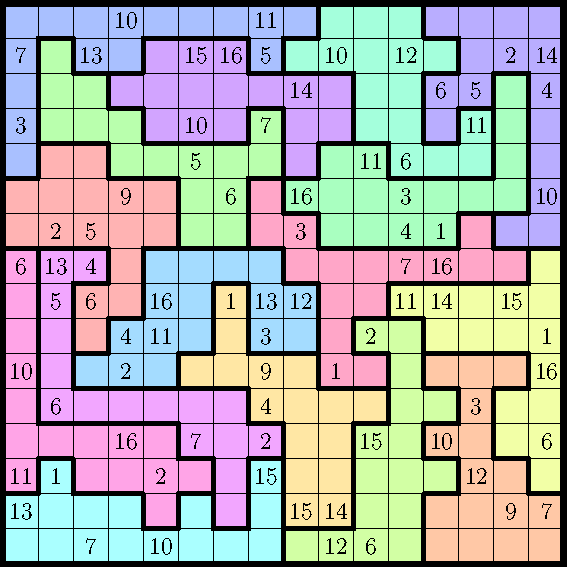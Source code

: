 int[] f={00,13,11,00,00,10,00,00,06,00,00,00,03,00,07,00,00,00,01,00,06,00,00,05,13,02,00,00,00,00,00,00,07,00,00,00,00,00,00,06,04,05,00,00,00,00,13,00,00,00,00,16,00,02,04,00,00,00,09,00,00,00,00,10,10,00,02,00,00,00,11,16,00,00,00,00,00,00,00,00,00,00,00,07,00,00,00,00,00,00,00,05,10,00,15,00,00,00,00,00,00,00,00,01,00,00,06,00,00,00,16,00,00,00,15,02,04,09,03,13,00,00,00,00,07,00,05,11,00,15,00,00,00,00,00,12,00,03,16,00,00,14,00,00,12,14,00,00,00,01,00,00,00,00,00,00,00,00,10,00,06,00,00,15,00,00,02,00,00,00,00,11,00,00,00,00,00,00,00,00,00,00,00,11,07,04,03,06,00,00,12,00,00,00,00,10,00,00,00,14,16,01,00,00,00,06,00,00,00,00,12,00,03,00,00,00,00,00,00,00,11,05,00,00,00,09,00,00,00,00,00,15,00,00,00,00,00,00,02,00,00,07,00,06,00,16,01,00,00,00,10,00,00,04,14,00};
size(10cm);
int N = 16;
path cell = box((0,0),(1,1));
int block=0;
real pastell=4;
real r;
real g;
real b;
r=(1/pastell+1)*(pastell+sin(2*pi*0/16));
g=(1/pastell+1)*(pastell+sin(2*pi/3+2*pi*0/16));
b=(1/pastell+1)*(pastell+sin(4*pi/3+2*pi*0/16));
fill(shift(floor((129-1)/16), (129-1)%16)*cell, rgb(r,g,b));
fill(shift(floor((145-1)/16), (145-1)%16)*cell, rgb(r,g,b));
fill(shift(floor((161-1)/16), (161-1)%16)*cell, rgb(r,g,b));
fill(shift(floor((162-1)/16), (162-1)%16)*cell, rgb(r,g,b));
fill(shift(floor((163-1)/16), (163-1)%16)*cell, rgb(r,g,b));
fill(shift(floor((164-1)/16), (164-1)%16)*cell, rgb(r,g,b));
fill(shift(floor((167-1)/16), (167-1)%16)*cell, rgb(r,g,b));
fill(shift(floor((177-1)/16), (177-1)%16)*cell, rgb(r,g,b));
fill(shift(floor((178-1)/16), (178-1)%16)*cell, rgb(r,g,b));
fill(shift(floor((179-1)/16), (179-1)%16)*cell, rgb(r,g,b));
fill(shift(floor((180-1)/16), (180-1)%16)*cell, rgb(r,g,b));
fill(shift(floor((181-1)/16), (181-1)%16)*cell, rgb(r,g,b));
fill(shift(floor((182-1)/16), (182-1)%16)*cell, rgb(r,g,b));
fill(shift(floor((183-1)/16), (183-1)%16)*cell, rgb(r,g,b));
fill(shift(floor((195-1)/16), (195-1)%16)*cell, rgb(r,g,b));
fill(shift(floor((197-1)/16), (197-1)%16)*cell, rgb(r,g,b));
r=(1/pastell+1)*(pastell+sin(2*pi*1/16));
g=(1/pastell+1)*(pastell+sin(2*pi/3+2*pi*1/16));
b=(1/pastell+1)*(pastell+sin(4*pi/3+2*pi*1/16));
fill(shift(floor((184-1)/16), (184-1)%16)*cell, rgb(r,g,b));
fill(shift(floor((199-1)/16), (199-1)%16)*cell, rgb(r,g,b));
fill(shift(floor((200-1)/16), (200-1)%16)*cell, rgb(r,g,b));
fill(shift(floor((215-1)/16), (215-1)%16)*cell, rgb(r,g,b));
fill(shift(floor((216-1)/16), (216-1)%16)*cell, rgb(r,g,b));
fill(shift(floor((228-1)/16), (228-1)%16)*cell, rgb(r,g,b));
fill(shift(floor((229-1)/16), (229-1)%16)*cell, rgb(r,g,b));
fill(shift(floor((231-1)/16), (231-1)%16)*cell, rgb(r,g,b));
fill(shift(floor((232-1)/16), (232-1)%16)*cell, rgb(r,g,b));
fill(shift(floor((243-1)/16), (243-1)%16)*cell, rgb(r,g,b));
fill(shift(floor((244-1)/16), (244-1)%16)*cell, rgb(r,g,b));
fill(shift(floor((245-1)/16), (245-1)%16)*cell, rgb(r,g,b));
fill(shift(floor((246-1)/16), (246-1)%16)*cell, rgb(r,g,b));
fill(shift(floor((247-1)/16), (247-1)%16)*cell, rgb(r,g,b));
fill(shift(floor((248-1)/16), (248-1)%16)*cell, rgb(r,g,b));
fill(shift(floor((249-1)/16), (249-1)%16)*cell, rgb(r,g,b));
r=(1/pastell+1)*(pastell+sin(2*pi*2/16));
g=(1/pastell+1)*(pastell+sin(2*pi/3+2*pi*2/16));
b=(1/pastell+1)*(pastell+sin(4*pi/3+2*pi*2/16));
fill(shift(floor((86-1)/16), (86-1)%16)*cell, rgb(r,g,b));
fill(shift(floor((102-1)/16), (102-1)%16)*cell, rgb(r,g,b));
fill(shift(floor((103-1)/16), (103-1)%16)*cell, rgb(r,g,b));
fill(shift(floor((104-1)/16), (104-1)%16)*cell, rgb(r,g,b));
fill(shift(floor((117-1)/16), (117-1)%16)*cell, rgb(r,g,b));
fill(shift(floor((118-1)/16), (118-1)%16)*cell, rgb(r,g,b));
fill(shift(floor((130-1)/16), (130-1)%16)*cell, rgb(r,g,b));
fill(shift(floor((131-1)/16), (131-1)%16)*cell, rgb(r,g,b));
fill(shift(floor((132-1)/16), (132-1)%16)*cell, rgb(r,g,b));
fill(shift(floor((133-1)/16), (133-1)%16)*cell, rgb(r,g,b));
fill(shift(floor((134-1)/16), (134-1)%16)*cell, rgb(r,g,b));
fill(shift(floor((146-1)/16), (146-1)%16)*cell, rgb(r,g,b));
fill(shift(floor((147-1)/16), (147-1)%16)*cell, rgb(r,g,b));
fill(shift(floor((148-1)/16), (148-1)%16)*cell, rgb(r,g,b));
fill(shift(floor((149-1)/16), (149-1)%16)*cell, rgb(r,g,b));
fill(shift(floor((165-1)/16), (165-1)%16)*cell, rgb(r,g,b));
r=(1/pastell+1)*(pastell+sin(2*pi*3/16));
g=(1/pastell+1)*(pastell+sin(2*pi/3+2*pi*3/16));
b=(1/pastell+1)*(pastell+sin(4*pi/3+2*pi*3/16));
fill(shift(floor((193-1)/16), (193-1)%16)*cell, rgb(r,g,b));
fill(shift(floor((194-1)/16), (194-1)%16)*cell, rgb(r,g,b));
fill(shift(floor((196-1)/16), (196-1)%16)*cell, rgb(r,g,b));
fill(shift(floor((198-1)/16), (198-1)%16)*cell, rgb(r,g,b));
fill(shift(floor((209-1)/16), (209-1)%16)*cell, rgb(r,g,b));
fill(shift(floor((210-1)/16), (210-1)%16)*cell, rgb(r,g,b));
fill(shift(floor((211-1)/16), (211-1)%16)*cell, rgb(r,g,b));
fill(shift(floor((212-1)/16), (212-1)%16)*cell, rgb(r,g,b));
fill(shift(floor((213-1)/16), (213-1)%16)*cell, rgb(r,g,b));
fill(shift(floor((214-1)/16), (214-1)%16)*cell, rgb(r,g,b));
fill(shift(floor((225-1)/16), (225-1)%16)*cell, rgb(r,g,b));
fill(shift(floor((226-1)/16), (226-1)%16)*cell, rgb(r,g,b));
fill(shift(floor((227-1)/16), (227-1)%16)*cell, rgb(r,g,b));
fill(shift(floor((230-1)/16), (230-1)%16)*cell, rgb(r,g,b));
fill(shift(floor((241-1)/16), (241-1)%16)*cell, rgb(r,g,b));
fill(shift(floor((242-1)/16), (242-1)%16)*cell, rgb(r,g,b));
r=(1/pastell+1)*(pastell+sin(2*pi*4/16));
g=(1/pastell+1)*(pastell+sin(2*pi/3+2*pi*4/16));
b=(1/pastell+1)*(pastell+sin(4*pi/3+2*pi*4/16));
fill(shift(floor((10-1)/16), (10-1)%16)*cell, rgb(r,g,b));
fill(shift(floor((11-1)/16), (11-1)%16)*cell, rgb(r,g,b));
fill(shift(floor((26-1)/16), (26-1)%16)*cell, rgb(r,g,b));
fill(shift(floor((27-1)/16), (27-1)%16)*cell, rgb(r,g,b));
fill(shift(floor((28-1)/16), (28-1)%16)*cell, rgb(r,g,b));
fill(shift(floor((39-1)/16), (39-1)%16)*cell, rgb(r,g,b));
fill(shift(floor((40-1)/16), (40-1)%16)*cell, rgb(r,g,b));
fill(shift(floor((42-1)/16), (42-1)%16)*cell, rgb(r,g,b));
fill(shift(floor((43-1)/16), (43-1)%16)*cell, rgb(r,g,b));
fill(shift(floor((44-1)/16), (44-1)%16)*cell, rgb(r,g,b));
fill(shift(floor((56-1)/16), (56-1)%16)*cell, rgb(r,g,b));
fill(shift(floor((57-1)/16), (57-1)%16)*cell, rgb(r,g,b));
fill(shift(floor((58-1)/16), (58-1)%16)*cell, rgb(r,g,b));
fill(shift(floor((59-1)/16), (59-1)%16)*cell, rgb(r,g,b));
fill(shift(floor((74-1)/16), (74-1)%16)*cell, rgb(r,g,b));
fill(shift(floor((75-1)/16), (75-1)%16)*cell, rgb(r,g,b));
r=(1/pastell+1)*(pastell+sin(2*pi*5/16));
g=(1/pastell+1)*(pastell+sin(2*pi/3+2*pi*5/16));
b=(1/pastell+1)*(pastell+sin(4*pi/3+2*pi*5/16));
fill(shift(floor((122-1)/16), (122-1)%16)*cell, rgb(r,g,b));
fill(shift(floor((123-1)/16), (123-1)%16)*cell, rgb(r,g,b));
fill(shift(floor((137-1)/16), (137-1)%16)*cell, rgb(r,g,b));
fill(shift(floor((138-1)/16), (138-1)%16)*cell, rgb(r,g,b));
fill(shift(floor((150-1)/16), (150-1)%16)*cell, rgb(r,g,b));
fill(shift(floor((151-1)/16), (151-1)%16)*cell, rgb(r,g,b));
fill(shift(floor((152-1)/16), (152-1)%16)*cell, rgb(r,g,b));
fill(shift(floor((153-1)/16), (153-1)%16)*cell, rgb(r,g,b));
fill(shift(floor((166-1)/16), (166-1)%16)*cell, rgb(r,g,b));
fill(shift(floor((168-1)/16), (168-1)%16)*cell, rgb(r,g,b));
fill(shift(floor((169-1)/16), (169-1)%16)*cell, rgb(r,g,b));
fill(shift(floor((185-1)/16), (185-1)%16)*cell, rgb(r,g,b));
fill(shift(floor((201-1)/16), (201-1)%16)*cell, rgb(r,g,b));
fill(shift(floor((217-1)/16), (217-1)%16)*cell, rgb(r,g,b));
fill(shift(floor((218-1)/16), (218-1)%16)*cell, rgb(r,g,b));
fill(shift(floor((233-1)/16), (233-1)%16)*cell, rgb(r,g,b));
r=(1/pastell+1)*(pastell+sin(2*pi*6/16));
g=(1/pastell+1)*(pastell+sin(2*pi/3+2*pi*6/16));
b=(1/pastell+1)*(pastell+sin(4*pi/3+2*pi*6/16));
fill(shift(floor((3-1)/16), (3-1)%16)*cell, rgb(r,g,b));
fill(shift(floor((4-1)/16), (4-1)%16)*cell, rgb(r,g,b));
fill(shift(floor((5-1)/16), (5-1)%16)*cell, rgb(r,g,b));
fill(shift(floor((6-1)/16), (6-1)%16)*cell, rgb(r,g,b));
fill(shift(floor((7-1)/16), (7-1)%16)*cell, rgb(r,g,b));
fill(shift(floor((8-1)/16), (8-1)%16)*cell, rgb(r,g,b));
fill(shift(floor((9-1)/16), (9-1)%16)*cell, rgb(r,g,b));
fill(shift(floor((20-1)/16), (20-1)%16)*cell, rgb(r,g,b));
fill(shift(floor((35-1)/16), (35-1)%16)*cell, rgb(r,g,b));
fill(shift(floor((36-1)/16), (36-1)%16)*cell, rgb(r,g,b));
fill(shift(floor((51-1)/16), (51-1)%16)*cell, rgb(r,g,b));
fill(shift(floor((52-1)/16), (52-1)%16)*cell, rgb(r,g,b));
fill(shift(floor((66-1)/16), (66-1)%16)*cell, rgb(r,g,b));
fill(shift(floor((67-1)/16), (67-1)%16)*cell, rgb(r,g,b));
fill(shift(floor((68-1)/16), (68-1)%16)*cell, rgb(r,g,b));
fill(shift(floor((83-1)/16), (83-1)%16)*cell, rgb(r,g,b));
r=(1/pastell+1)*(pastell+sin(2*pi*7/16));
g=(1/pastell+1)*(pastell+sin(2*pi/3+2*pi*7/16));
b=(1/pastell+1)*(pastell+sin(4*pi/3+2*pi*7/16));
fill(shift(floor((21-1)/16), (21-1)%16)*cell, rgb(r,g,b));
fill(shift(floor((22-1)/16), (22-1)%16)*cell, rgb(r,g,b));
fill(shift(floor((23-1)/16), (23-1)%16)*cell, rgb(r,g,b));
fill(shift(floor((24-1)/16), (24-1)%16)*cell, rgb(r,g,b));
fill(shift(floor((25-1)/16), (25-1)%16)*cell, rgb(r,g,b));
fill(shift(floor((37-1)/16), (37-1)%16)*cell, rgb(r,g,b));
fill(shift(floor((41-1)/16), (41-1)%16)*cell, rgb(r,g,b));
fill(shift(floor((53-1)/16), (53-1)%16)*cell, rgb(r,g,b));
fill(shift(floor((69-1)/16), (69-1)%16)*cell, rgb(r,g,b));
fill(shift(floor((84-1)/16), (84-1)%16)*cell, rgb(r,g,b));
fill(shift(floor((85-1)/16), (85-1)%16)*cell, rgb(r,g,b));
fill(shift(floor((98-1)/16), (98-1)%16)*cell, rgb(r,g,b));
fill(shift(floor((99-1)/16), (99-1)%16)*cell, rgb(r,g,b));
fill(shift(floor((100-1)/16), (100-1)%16)*cell, rgb(r,g,b));
fill(shift(floor((101-1)/16), (101-1)%16)*cell, rgb(r,g,b));
fill(shift(floor((116-1)/16), (116-1)%16)*cell, rgb(r,g,b));
r=(1/pastell+1)*(pastell+sin(2*pi*8/16));
g=(1/pastell+1)*(pastell+sin(2*pi/3+2*pi*8/16));
b=(1/pastell+1)*(pastell+sin(4*pi/3+2*pi*8/16));
fill(shift(floor((62-1)/16), (62-1)%16)*cell, rgb(r,g,b));
fill(shift(floor((77-1)/16), (77-1)%16)*cell, rgb(r,g,b));
fill(shift(floor((78-1)/16), (78-1)%16)*cell, rgb(r,g,b));
fill(shift(floor((79-1)/16), (79-1)%16)*cell, rgb(r,g,b));
fill(shift(floor((93-1)/16), (93-1)%16)*cell, rgb(r,g,b));
fill(shift(floor((94-1)/16), (94-1)%16)*cell, rgb(r,g,b));
fill(shift(floor((95-1)/16), (95-1)%16)*cell, rgb(r,g,b));
fill(shift(floor((109-1)/16), (109-1)%16)*cell, rgb(r,g,b));
fill(shift(floor((110-1)/16), (110-1)%16)*cell, rgb(r,g,b));
fill(shift(floor((111-1)/16), (111-1)%16)*cell, rgb(r,g,b));
fill(shift(floor((126-1)/16), (126-1)%16)*cell, rgb(r,g,b));
fill(shift(floor((140-1)/16), (140-1)%16)*cell, rgb(r,g,b));
fill(shift(floor((141-1)/16), (141-1)%16)*cell, rgb(r,g,b));
fill(shift(floor((142-1)/16), (142-1)%16)*cell, rgb(r,g,b));
fill(shift(floor((157-1)/16), (157-1)%16)*cell, rgb(r,g,b));
fill(shift(floor((158-1)/16), (158-1)%16)*cell, rgb(r,g,b));
r=(1/pastell+1)*(pastell+sin(2*pi*9/16));
g=(1/pastell+1)*(pastell+sin(2*pi/3+2*pi*9/16));
b=(1/pastell+1)*(pastell+sin(4*pi/3+2*pi*9/16));
fill(shift(floor((205-1)/16), (205-1)%16)*cell, rgb(r,g,b));
fill(shift(floor((206-1)/16), (206-1)%16)*cell, rgb(r,g,b));
fill(shift(floor((208-1)/16), (208-1)%16)*cell, rgb(r,g,b));
fill(shift(floor((222-1)/16), (222-1)%16)*cell, rgb(r,g,b));
fill(shift(floor((223-1)/16), (223-1)%16)*cell, rgb(r,g,b));
fill(shift(floor((224-1)/16), (224-1)%16)*cell, rgb(r,g,b));
fill(shift(floor((234-1)/16), (234-1)%16)*cell, rgb(r,g,b));
fill(shift(floor((239-1)/16), (239-1)%16)*cell, rgb(r,g,b));
fill(shift(floor((240-1)/16), (240-1)%16)*cell, rgb(r,g,b));
fill(shift(floor((250-1)/16), (250-1)%16)*cell, rgb(r,g,b));
fill(shift(floor((251-1)/16), (251-1)%16)*cell, rgb(r,g,b));
fill(shift(floor((252-1)/16), (252-1)%16)*cell, rgb(r,g,b));
fill(shift(floor((253-1)/16), (253-1)%16)*cell, rgb(r,g,b));
fill(shift(floor((254-1)/16), (254-1)%16)*cell, rgb(r,g,b));
fill(shift(floor((255-1)/16), (255-1)%16)*cell, rgb(r,g,b));
fill(shift(floor((256-1)/16), (256-1)%16)*cell, rgb(r,g,b));
r=(1/pastell+1)*(pastell+sin(2*pi*10/16));
g=(1/pastell+1)*(pastell+sin(2*pi/3+2*pi*10/16));
b=(1/pastell+1)*(pastell+sin(4*pi/3+2*pi*10/16));
fill(shift(floor((12-1)/16), (12-1)%16)*cell, rgb(r,g,b));
fill(shift(floor((13-1)/16), (13-1)%16)*cell, rgb(r,g,b));
fill(shift(floor((14-1)/16), (14-1)%16)*cell, rgb(r,g,b));
fill(shift(floor((15-1)/16), (15-1)%16)*cell, rgb(r,g,b));
fill(shift(floor((16-1)/16), (16-1)%16)*cell, rgb(r,g,b));
fill(shift(floor((32-1)/16), (32-1)%16)*cell, rgb(r,g,b));
fill(shift(floor((47-1)/16), (47-1)%16)*cell, rgb(r,g,b));
fill(shift(floor((48-1)/16), (48-1)%16)*cell, rgb(r,g,b));
fill(shift(floor((63-1)/16), (63-1)%16)*cell, rgb(r,g,b));
fill(shift(floor((64-1)/16), (64-1)%16)*cell, rgb(r,g,b));
fill(shift(floor((80-1)/16), (80-1)%16)*cell, rgb(r,g,b));
fill(shift(floor((96-1)/16), (96-1)%16)*cell, rgb(r,g,b));
fill(shift(floor((112-1)/16), (112-1)%16)*cell, rgb(r,g,b));
fill(shift(floor((127-1)/16), (127-1)%16)*cell, rgb(r,g,b));
fill(shift(floor((128-1)/16), (128-1)%16)*cell, rgb(r,g,b));
fill(shift(floor((144-1)/16), (144-1)%16)*cell, rgb(r,g,b));
r=(1/pastell+1)*(pastell+sin(2*pi*11/16));
g=(1/pastell+1)*(pastell+sin(2*pi/3+2*pi*11/16));
b=(1/pastell+1)*(pastell+sin(4*pi/3+2*pi*11/16));
fill(shift(floor((38-1)/16), (38-1)%16)*cell, rgb(r,g,b));
fill(shift(floor((54-1)/16), (54-1)%16)*cell, rgb(r,g,b));
fill(shift(floor((55-1)/16), (55-1)%16)*cell, rgb(r,g,b));
fill(shift(floor((70-1)/16), (70-1)%16)*cell, rgb(r,g,b));
fill(shift(floor((71-1)/16), (71-1)%16)*cell, rgb(r,g,b));
fill(shift(floor((72-1)/16), (72-1)%16)*cell, rgb(r,g,b));
fill(shift(floor((73-1)/16), (73-1)%16)*cell, rgb(r,g,b));
fill(shift(floor((87-1)/16), (87-1)%16)*cell, rgb(r,g,b));
fill(shift(floor((88-1)/16), (88-1)%16)*cell, rgb(r,g,b));
fill(shift(floor((89-1)/16), (89-1)%16)*cell, rgb(r,g,b));
fill(shift(floor((105-1)/16), (105-1)%16)*cell, rgb(r,g,b));
fill(shift(floor((119-1)/16), (119-1)%16)*cell, rgb(r,g,b));
fill(shift(floor((120-1)/16), (120-1)%16)*cell, rgb(r,g,b));
fill(shift(floor((121-1)/16), (121-1)%16)*cell, rgb(r,g,b));
fill(shift(floor((135-1)/16), (135-1)%16)*cell, rgb(r,g,b));
fill(shift(floor((136-1)/16), (136-1)%16)*cell, rgb(r,g,b));
r=(1/pastell+1)*(pastell+sin(2*pi*12/16));
g=(1/pastell+1)*(pastell+sin(2*pi/3+2*pi*12/16));
b=(1/pastell+1)*(pastell+sin(4*pi/3+2*pi*12/16));
fill(shift(floor((1-1)/16), (1-1)%16)*cell, rgb(r,g,b));
fill(shift(floor((2-1)/16), (2-1)%16)*cell, rgb(r,g,b));
fill(shift(floor((17-1)/16), (17-1)%16)*cell, rgb(r,g,b));
fill(shift(floor((18-1)/16), (18-1)%16)*cell, rgb(r,g,b));
fill(shift(floor((19-1)/16), (19-1)%16)*cell, rgb(r,g,b));
fill(shift(floor((33-1)/16), (33-1)%16)*cell, rgb(r,g,b));
fill(shift(floor((34-1)/16), (34-1)%16)*cell, rgb(r,g,b));
fill(shift(floor((49-1)/16), (49-1)%16)*cell, rgb(r,g,b));
fill(shift(floor((50-1)/16), (50-1)%16)*cell, rgb(r,g,b));
fill(shift(floor((65-1)/16), (65-1)%16)*cell, rgb(r,g,b));
fill(shift(floor((81-1)/16), (81-1)%16)*cell, rgb(r,g,b));
fill(shift(floor((82-1)/16), (82-1)%16)*cell, rgb(r,g,b));
fill(shift(floor((97-1)/16), (97-1)%16)*cell, rgb(r,g,b));
fill(shift(floor((113-1)/16), (113-1)%16)*cell, rgb(r,g,b));
fill(shift(floor((114-1)/16), (114-1)%16)*cell, rgb(r,g,b));
fill(shift(floor((115-1)/16), (115-1)%16)*cell, rgb(r,g,b));
r=(1/pastell+1)*(pastell+sin(2*pi*13/16));
g=(1/pastell+1)*(pastell+sin(2*pi/3+2*pi*13/16));
b=(1/pastell+1)*(pastell+sin(4*pi/3+2*pi*13/16));
fill(shift(floor((143-1)/16), (143-1)%16)*cell, rgb(r,g,b));
fill(shift(floor((159-1)/16), (159-1)%16)*cell, rgb(r,g,b));
fill(shift(floor((160-1)/16), (160-1)%16)*cell, rgb(r,g,b));
fill(shift(floor((173-1)/16), (173-1)%16)*cell, rgb(r,g,b));
fill(shift(floor((174-1)/16), (174-1)%16)*cell, rgb(r,g,b));
fill(shift(floor((175-1)/16), (175-1)%16)*cell, rgb(r,g,b));
fill(shift(floor((176-1)/16), (176-1)%16)*cell, rgb(r,g,b));
fill(shift(floor((188-1)/16), (188-1)%16)*cell, rgb(r,g,b));
fill(shift(floor((189-1)/16), (189-1)%16)*cell, rgb(r,g,b));
fill(shift(floor((190-1)/16), (190-1)%16)*cell, rgb(r,g,b));
fill(shift(floor((191-1)/16), (191-1)%16)*cell, rgb(r,g,b));
fill(shift(floor((192-1)/16), (192-1)%16)*cell, rgb(r,g,b));
fill(shift(floor((204-1)/16), (204-1)%16)*cell, rgb(r,g,b));
fill(shift(floor((207-1)/16), (207-1)%16)*cell, rgb(r,g,b));
fill(shift(floor((220-1)/16), (220-1)%16)*cell, rgb(r,g,b));
fill(shift(floor((221-1)/16), (221-1)%16)*cell, rgb(r,g,b));
r=(1/pastell+1)*(pastell+sin(2*pi*14/16));
g=(1/pastell+1)*(pastell+sin(2*pi/3+2*pi*14/16));
b=(1/pastell+1)*(pastell+sin(4*pi/3+2*pi*14/16));
fill(shift(floor((139-1)/16), (139-1)%16)*cell, rgb(r,g,b));
fill(shift(floor((154-1)/16), (154-1)%16)*cell, rgb(r,g,b));
fill(shift(floor((155-1)/16), (155-1)%16)*cell, rgb(r,g,b));
fill(shift(floor((156-1)/16), (156-1)%16)*cell, rgb(r,g,b));
fill(shift(floor((170-1)/16), (170-1)%16)*cell, rgb(r,g,b));
fill(shift(floor((171-1)/16), (171-1)%16)*cell, rgb(r,g,b));
fill(shift(floor((172-1)/16), (172-1)%16)*cell, rgb(r,g,b));
fill(shift(floor((186-1)/16), (186-1)%16)*cell, rgb(r,g,b));
fill(shift(floor((187-1)/16), (187-1)%16)*cell, rgb(r,g,b));
fill(shift(floor((202-1)/16), (202-1)%16)*cell, rgb(r,g,b));
fill(shift(floor((203-1)/16), (203-1)%16)*cell, rgb(r,g,b));
fill(shift(floor((219-1)/16), (219-1)%16)*cell, rgb(r,g,b));
fill(shift(floor((235-1)/16), (235-1)%16)*cell, rgb(r,g,b));
fill(shift(floor((236-1)/16), (236-1)%16)*cell, rgb(r,g,b));
fill(shift(floor((237-1)/16), (237-1)%16)*cell, rgb(r,g,b));
fill(shift(floor((238-1)/16), (238-1)%16)*cell, rgb(r,g,b));
r=(1/pastell+1)*(pastell+sin(2*pi*15/16));
g=(1/pastell+1)*(pastell+sin(2*pi/3+2*pi*15/16));
b=(1/pastell+1)*(pastell+sin(4*pi/3+2*pi*15/16));
fill(shift(floor((29-1)/16), (29-1)%16)*cell, rgb(r,g,b));
fill(shift(floor((30-1)/16), (30-1)%16)*cell, rgb(r,g,b));
fill(shift(floor((31-1)/16), (31-1)%16)*cell, rgb(r,g,b));
fill(shift(floor((45-1)/16), (45-1)%16)*cell, rgb(r,g,b));
fill(shift(floor((46-1)/16), (46-1)%16)*cell, rgb(r,g,b));
fill(shift(floor((60-1)/16), (60-1)%16)*cell, rgb(r,g,b));
fill(shift(floor((61-1)/16), (61-1)%16)*cell, rgb(r,g,b));
fill(shift(floor((76-1)/16), (76-1)%16)*cell, rgb(r,g,b));
fill(shift(floor((90-1)/16), (90-1)%16)*cell, rgb(r,g,b));
fill(shift(floor((91-1)/16), (91-1)%16)*cell, rgb(r,g,b));
fill(shift(floor((92-1)/16), (92-1)%16)*cell, rgb(r,g,b));
fill(shift(floor((106-1)/16), (106-1)%16)*cell, rgb(r,g,b));
fill(shift(floor((107-1)/16), (107-1)%16)*cell, rgb(r,g,b));
fill(shift(floor((108-1)/16), (108-1)%16)*cell, rgb(r,g,b));
fill(shift(floor((124-1)/16), (124-1)%16)*cell, rgb(r,g,b));
fill(shift(floor((125-1)/16), (125-1)%16)*cell, rgb(r,g,b));
draw((0,0) -- (N,0), black+linewidth(3pt));
draw((N,0) -- (N,N), black+linewidth(3pt));
draw((N,N) -- (0,N), black+linewidth(3pt));
draw((0,N) -- (0,0), black+linewidth(3pt));
real[] B={5.000000e-01,2.000000e+00, 1.000000e+00,2.500000e+00, 1.000000e+00,4.500000e+00, 1.000000e+00,5.500000e+00, 1.000000e+00,6.500000e+00, 1.000000e+00,7.500000e+00, 5.000000e-01,9.000000e+00, 1.000000e+00,8.500000e+00, 5.000000e-01,1.100000e+01, 1.000000e+00,1.150000e+01, 1.000000e+00,1.250000e+01, 1.000000e+00,1.350000e+01, 1.000000e+00,1.450000e+01, 1.500000e+00,3.000000e+00, 2.000000e+00,2.500000e+00, 1.500000e+00,4.000000e+00, 2.000000e+00,5.500000e+00, 2.000000e+00,6.500000e+00, 2.000000e+00,7.500000e+00, 1.500000e+00,9.000000e+00, 1.500000e+00,1.200000e+01, 1.500000e+00,1.500000e+01, 2.000000e+00,1.450000e+01, 2.500000e+00,2.000000e+00, 2.500000e+00,4.000000e+00, 2.500000e+00,5.000000e+00, 2.500000e+00,6.000000e+00, 3.000000e+00,6.500000e+00, 2.500000e+00,8.000000e+00, 2.500000e+00,9.000000e+00, 3.000000e+00,8.500000e+00, 2.500000e+00,1.200000e+01, 3.000000e+00,1.150000e+01, 2.500000e+00,1.400000e+01, 3.000000e+00,1.350000e+01, 3.500000e+00,2.000000e+00, 4.000000e+00,1.500000e+00, 3.500000e+00,4.000000e+00, 3.500000e+00,5.000000e+00, 3.500000e+00,7.000000e+00, 4.000000e+00,7.500000e+00, 4.000000e+00,8.500000e+00, 3.500000e+00,1.100000e+01, 3.500000e+00,1.300000e+01, 4.000000e+00,1.250000e+01, 3.500000e+00,1.400000e+01, 4.000000e+00,1.450000e+01, 4.500000e+00,1.000000e+00, 5.000000e+00,1.500000e+00, 4.500000e+00,4.000000e+00, 5.000000e+00,3.500000e+00, 4.500000e+00,5.000000e+00, 5.000000e+00,5.500000e+00, 4.500000e+00,9.000000e+00, 5.000000e+00,9.500000e+00, 4.500000e+00,1.100000e+01, 5.000000e+00,1.050000e+01, 4.500000e+00,1.200000e+01, 4.500000e+00,1.500000e+01, 5.500000e+00,2.000000e+00, 6.000000e+00,1.500000e+00, 5.500000e+00,3.000000e+00, 6.000000e+00,2.500000e+00, 5.500000e+00,5.000000e+00, 5.500000e+00,6.000000e+00, 6.000000e+00,6.500000e+00, 6.000000e+00,7.500000e+00, 5.500000e+00,9.000000e+00, 5.500000e+00,1.200000e+01, 5.500000e+00,1.500000e+01, 6.500000e+00,1.000000e+00, 7.000000e+00,1.500000e+00, 7.000000e+00,2.500000e+00, 6.500000e+00,5.000000e+00, 7.000000e+00,4.500000e+00, 7.000000e+00,6.500000e+00, 6.500000e+00,8.000000e+00, 7.000000e+00,7.500000e+00, 6.500000e+00,9.000000e+00, 7.000000e+00,9.500000e+00, 7.000000e+00,1.050000e+01, 6.500000e+00,1.200000e+01, 7.000000e+00,1.250000e+01, 6.500000e+00,1.500000e+01, 7.000000e+00,1.450000e+01, 8.000000e+00,5.000000e-01, 8.000000e+00,1.500000e+00, 7.500000e+00,3.000000e+00, 8.000000e+00,2.500000e+00, 7.500000e+00,4.000000e+00, 8.000000e+00,3.500000e+00, 7.500000e+00,6.000000e+00, 7.500000e+00,9.000000e+00, 8.000000e+00,8.500000e+00, 7.500000e+00,1.100000e+01, 8.000000e+00,1.050000e+01, 8.000000e+00,1.150000e+01, 7.500000e+00,1.300000e+01, 8.000000e+00,1.250000e+01, 7.500000e+00,1.400000e+01, 8.000000e+00,1.450000e+01, 8.500000e+00,1.000000e+00, 8.500000e+00,6.000000e+00, 9.000000e+00,5.500000e+00, 9.000000e+00,6.500000e+00, 8.500000e+00,8.000000e+00, 9.000000e+00,7.500000e+00, 8.500000e+00,1.000000e+01, 9.000000e+00,9.500000e+00, 8.500000e+00,1.100000e+01, 9.000000e+00,1.150000e+01, 8.500000e+00,1.400000e+01, 8.500000e+00,1.500000e+01, 9.000000e+00,1.550000e+01, 9.500000e+00,1.000000e+00, 1.000000e+01,1.500000e+00, 1.000000e+01,2.500000e+00, 1.000000e+01,3.500000e+00, 9.500000e+00,5.000000e+00, 1.000000e+01,6.500000e+00, 9.500000e+00,9.000000e+00, 9.500000e+00,1.200000e+01, 1.000000e+01,1.250000e+01, 9.500000e+00,1.400000e+01, 1.000000e+01,1.350000e+01, 1.050000e+01,4.000000e+00, 1.050000e+01,5.000000e+00, 1.100000e+01,4.500000e+00, 1.050000e+01,6.000000e+00, 1.100000e+01,5.500000e+00, 1.050000e+01,7.000000e+00, 1.100000e+01,7.500000e+00, 1.050000e+01,9.000000e+00, 1.050000e+01,1.200000e+01, 1.100000e+01,1.150000e+01, 1.200000e+01,5.000000e-01, 1.200000e+01,1.500000e+00, 1.200000e+01,3.500000e+00, 1.200000e+01,5.500000e+00, 1.150000e+01,7.000000e+00, 1.200000e+01,6.500000e+00, 1.150000e+01,8.000000e+00, 1.150000e+01,9.000000e+00, 1.150000e+01,1.100000e+01, 1.200000e+01,1.250000e+01, 1.200000e+01,1.350000e+01, 1.200000e+01,1.550000e+01, 1.250000e+01,2.000000e+00, 1.250000e+01,3.000000e+00, 1.300000e+01,2.500000e+00, 1.250000e+01,4.000000e+00, 1.250000e+01,5.000000e+00, 1.300000e+01,4.500000e+00, 1.250000e+01,6.000000e+00, 1.250000e+01,8.000000e+00, 1.250000e+01,9.000000e+00, 1.300000e+01,9.500000e+00, 1.250000e+01,1.100000e+01, 1.250000e+01,1.200000e+01, 1.300000e+01,1.250000e+01, 1.250000e+01,1.400000e+01, 1.250000e+01,1.500000e+01, 1.300000e+01,1.450000e+01, 1.400000e+01,3.500000e+00, 1.400000e+01,4.500000e+00, 1.350000e+01,6.000000e+00, 1.350000e+01,8.000000e+00, 1.350000e+01,1.000000e+01, 1.400000e+01,9.500000e+00, 1.350000e+01,1.100000e+01, 1.400000e+01,1.150000e+01, 1.350000e+01,1.300000e+01, 1.400000e+01,1.250000e+01, 1.400000e+01,1.350000e+01, 1.450000e+01,3.000000e+00, 1.500000e+01,2.500000e+00, 1.450000e+01,5.000000e+00, 1.450000e+01,6.000000e+00, 1.500000e+01,5.500000e+00, 1.450000e+01,8.000000e+00, 1.450000e+01,9.000000e+00, 1.500000e+01,8.500000e+00, 1.450000e+01,1.000000e+01, 1.500000e+01,1.050000e+01, 1.500000e+01,1.150000e+01, 1.500000e+01,1.250000e+01, 1.450000e+01,1.400000e+01, 1.500000e+01,1.350000e+01, 1.550000e+01,2.000000e+00, 1.550000e+01,9.000000e+00, };
int k=0;
for (int i = 0; i < N; ++i) {
	for (int j = 0; j < N; ++j) {
		draw(shift(i, j)*cell, black+linewidth(0.5pt));
		if (f[k]>0)
			label(string(f[k]),p = fontsize(13pt), (i+0.5,j+0.5));
		k=k+1;
	}
}
real x;
real y;
for (int i = 0; i < B.length/2; ++i) {
	x=B[2*i];
	y=B[2*i+1];
	if (x-floor(x)>0.1)
		draw((floor(x),y) -- (floor(x)+1,y), black+linewidth(2pt));
	else
		draw((x, floor(y)) -- (x, floor(y)+1), black+linewidth(2pt));
}
